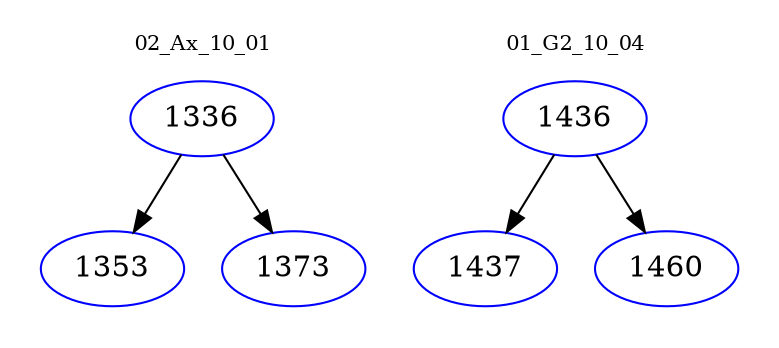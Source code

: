 digraph{
subgraph cluster_0 {
color = white
label = "02_Ax_10_01";
fontsize=10;
T0_1336 [label="1336", color="blue"]
T0_1336 -> T0_1353 [color="black"]
T0_1353 [label="1353", color="blue"]
T0_1336 -> T0_1373 [color="black"]
T0_1373 [label="1373", color="blue"]
}
subgraph cluster_1 {
color = white
label = "01_G2_10_04";
fontsize=10;
T1_1436 [label="1436", color="blue"]
T1_1436 -> T1_1437 [color="black"]
T1_1437 [label="1437", color="blue"]
T1_1436 -> T1_1460 [color="black"]
T1_1460 [label="1460", color="blue"]
}
}
